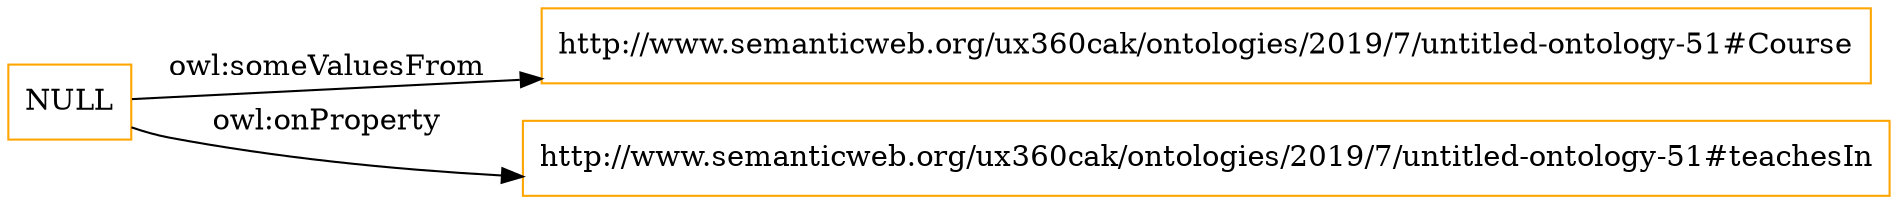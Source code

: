 digraph ar2dtool_diagram { 
rankdir=LR;
size="1501"
node [shape = rectangle, color="orange"]; "http://www.semanticweb.org/ux360cak/ontologies/2019/7/untitled-ontology-51#Course" ; /*classes style*/
	"NULL" -> "http://www.semanticweb.org/ux360cak/ontologies/2019/7/untitled-ontology-51#Course" [ label = "owl:someValuesFrom" ];
	"NULL" -> "http://www.semanticweb.org/ux360cak/ontologies/2019/7/untitled-ontology-51#teachesIn" [ label = "owl:onProperty" ];

}

